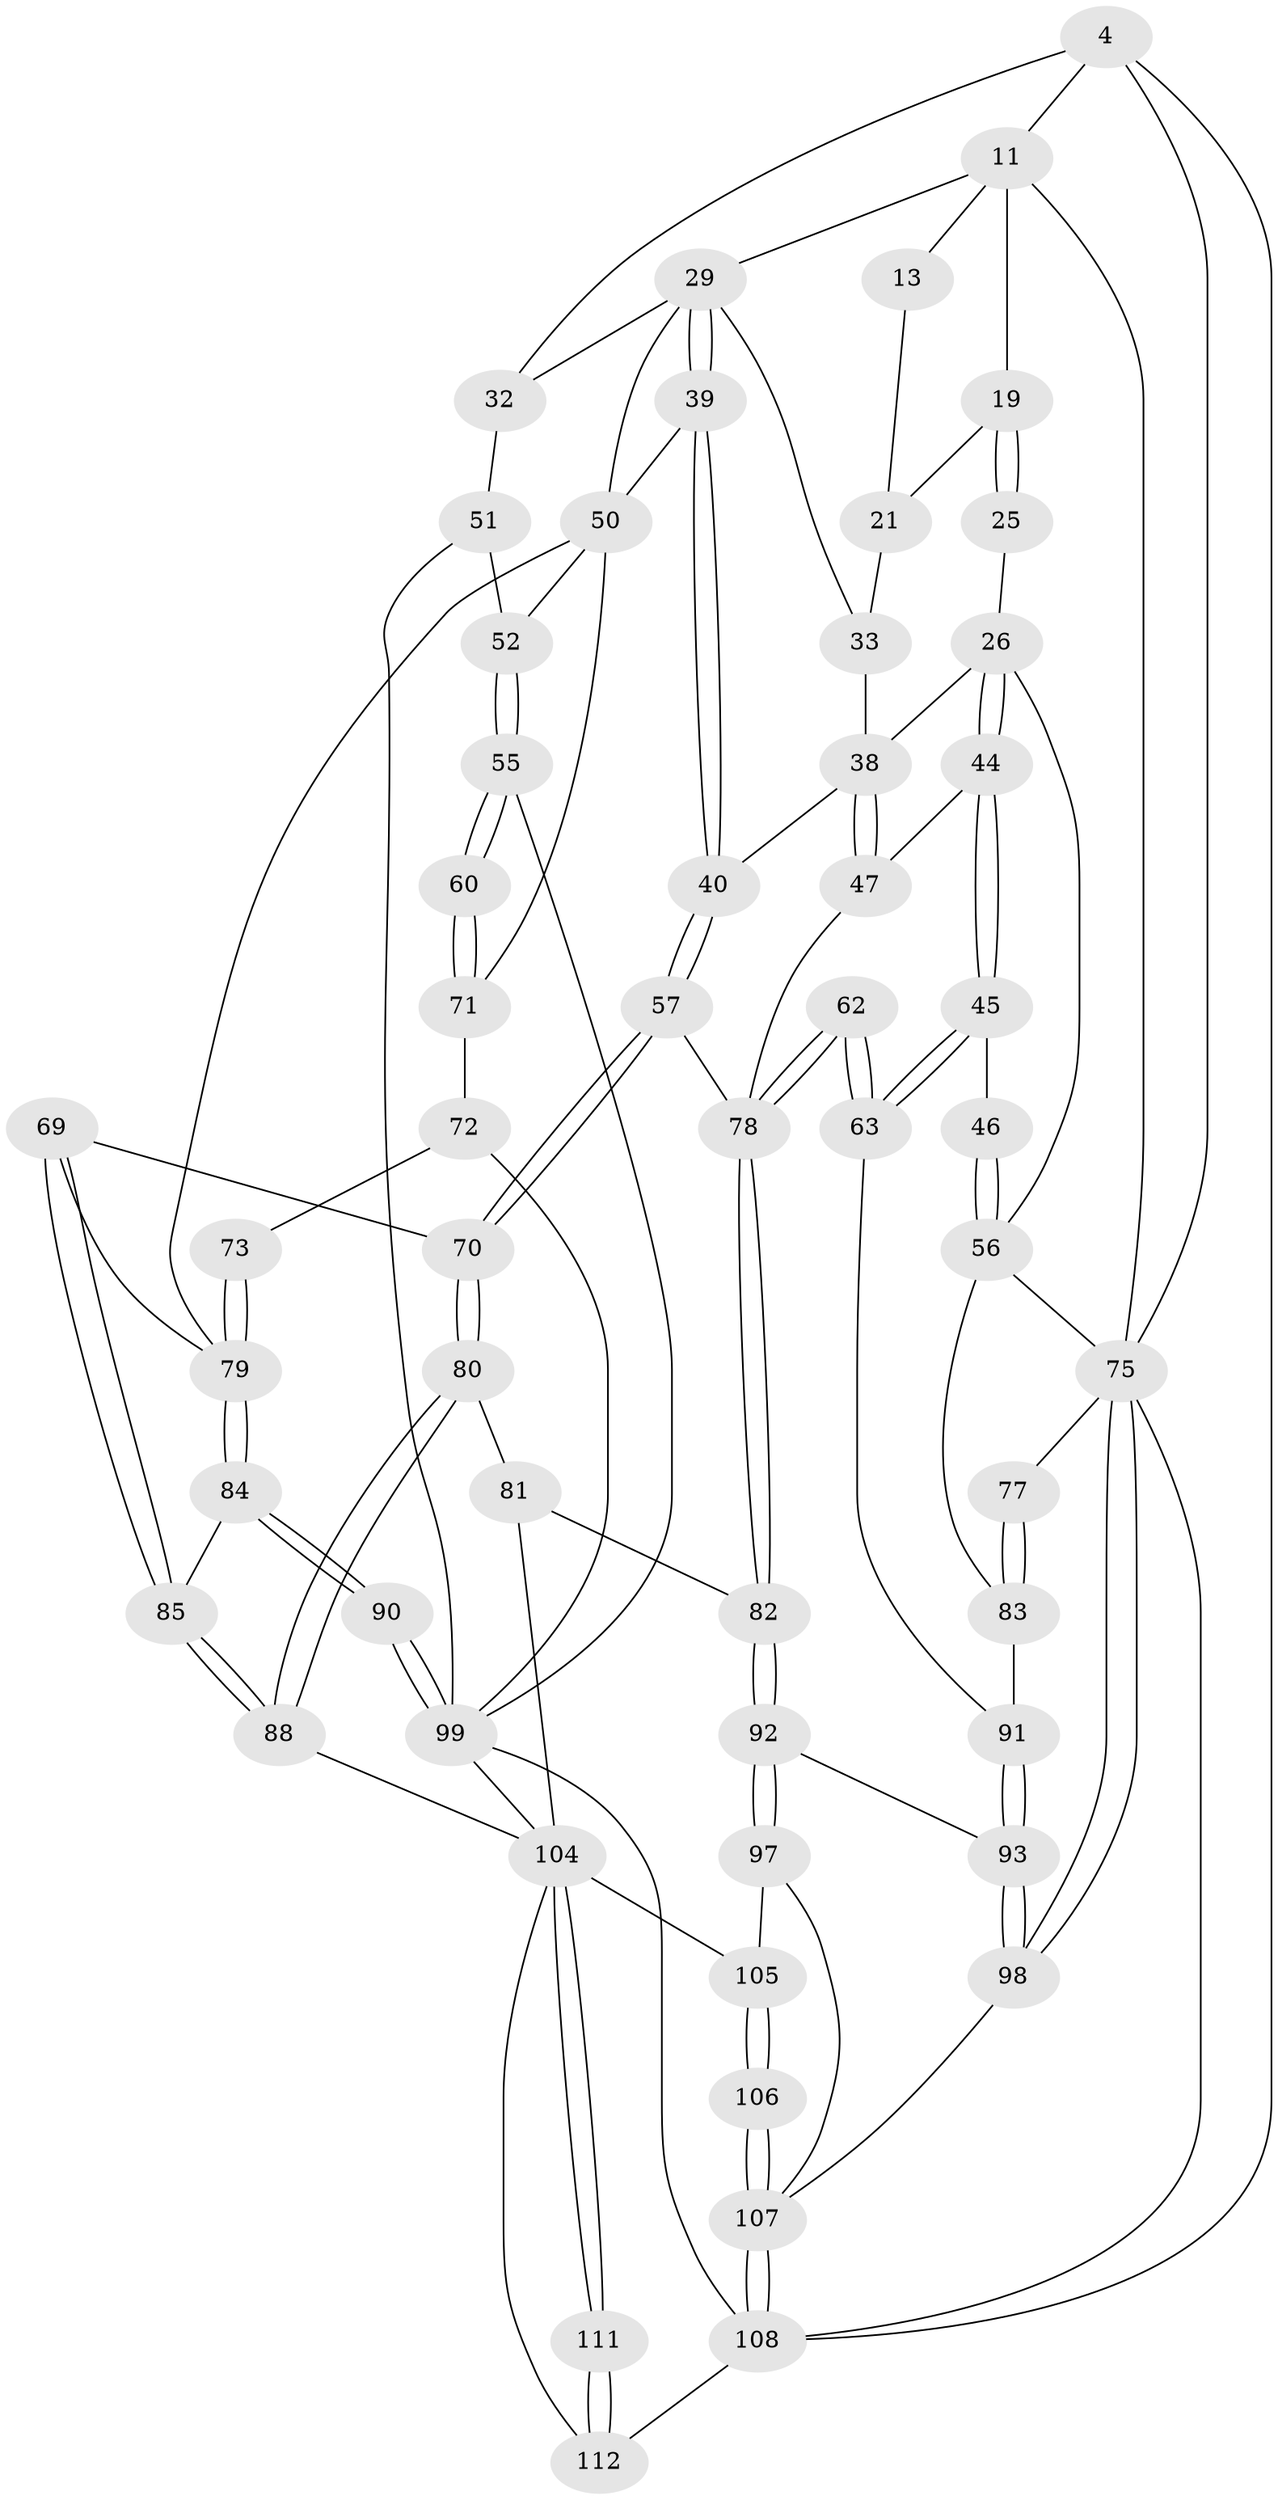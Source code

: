 // original degree distribution, {3: 0.017857142857142856, 5: 0.5535714285714286, 6: 0.20535714285714285, 4: 0.22321428571428573}
// Generated by graph-tools (version 1.1) at 2025/02/03/09/25 05:02:23]
// undirected, 56 vertices, 126 edges
graph export_dot {
graph [start="1"]
  node [color=gray90,style=filled];
  4 [pos="+0+0",super="+3"];
  11 [pos="+0.8270070190888643+0.11319121552146474",super="+2+6+8"];
  13 [pos="+0.5205391067442463+0.11447073162050586",super="+12"];
  19 [pos="+0.46335041246536857+0.19190074596409123",super="+14"];
  21 [pos="+0.5195713885905278+0.26183275427897035",super="+18+20"];
  25 [pos="+0.43448310375335397+0.23136175021853006",super="+15"];
  26 [pos="+0.23848324373632787+0.287115582941306",super="+16+24"];
  29 [pos="+0.7176354451855536+0.3106197130359533",super="+28"];
  32 [pos="+0.9264948810896934+0.2509894330659358",super="+31"];
  33 [pos="+0.6308845256154578+0.3116272764274646",super="+22+30"];
  38 [pos="+0.45201162164403+0.4222606400731267",super="+23+37"];
  39 [pos="+0.6350756576123802+0.49457273760427084"];
  40 [pos="+0.565906504480605+0.49990754933204273"];
  44 [pos="+0.26065550189578374+0.3726305504332322"];
  45 [pos="+0.22600129190704438+0.5059708636362026"];
  46 [pos="+0.09918591780746099+0.4379062599591551"];
  47 [pos="+0.38089315547701413+0.48317606029131505"];
  50 [pos="+0.6701516073651446+0.520252032986129",super="+49+36"];
  51 [pos="+1+0.3872441203881061",super="+34"];
  52 [pos="+0.90750557943843+0.48971244975356626",super="+35"];
  55 [pos="+0.9730979144618043+0.6190862190319449"];
  56 [pos="+0.07356577498922082+0.5727426679899789",super="+42+41"];
  57 [pos="+0.5387272325728548+0.582022657215613"];
  60 [pos="+0.9440536802549642+0.6115441530249278"];
  62 [pos="+0.31226469054842554+0.5923801583811789"];
  63 [pos="+0.2758321452788918+0.5872617474565911"];
  69 [pos="+0.6415047934719639+0.6282073964762356"];
  70 [pos="+0.5407066699528573+0.5968717208587982"];
  71 [pos="+0.7733331056016965+0.6138707003750965",super="+61"];
  72 [pos="+0.7671279155053217+0.6296902136727122"];
  73 [pos="+0.748887226223098+0.6457715101948861"];
  75 [pos="+0+1",super="+74+10"];
  77 [pos="+0+0.6984367373419826"];
  78 [pos="+0.31708891363969394+0.5984820600904416",super="+58+59"];
  79 [pos="+0.740012599532069+0.6648070768610932",super="+68+67"];
  80 [pos="+0.52359087610191+0.6755652199530657"];
  81 [pos="+0.37740370188810635+0.6891618854833119"];
  82 [pos="+0.36033012956956917+0.6827853014072931"];
  83 [pos="+0.07620302061284562+0.7122048667632278",super="+66"];
  84 [pos="+0.713742701393767+0.761679665150084"];
  85 [pos="+0.6489280589922674+0.7562879111895808"];
  88 [pos="+0.5953113418634076+0.7690763383139093"];
  90 [pos="+0.7920965945453892+0.8184437813300871"];
  91 [pos="+0.16500571287746693+0.7338829038485384",super="+64"];
  92 [pos="+0.30500637107255596+0.7898225312974989"];
  93 [pos="+0.2006815973299078+0.8158586139569818"];
  97 [pos="+0.3572454973060897+0.8663706165441168"];
  98 [pos="+0.18388603968257294+0.8503649620859154"];
  99 [pos="+0.7980274799055262+0.8515542826647046",super="+87+89"];
  104 [pos="+0.5474399101745683+0.9535446841281948",super="+101+95"];
  105 [pos="+0.42774378655898787+0.9266967375058173",super="+96"];
  106 [pos="+0.33687188213903696+0.9862230293118994"];
  107 [pos="+0.3165307126313944+1",super="+103+102"];
  108 [pos="+0.3176081458258069+1",super="+86"];
  111 [pos="+0.5504972585511874+0.9736311378199501"];
  112 [pos="+0.5049036683779894+1",super="+109+110"];
  4 -- 11 [weight=2];
  4 -- 32;
  4 -- 108 [weight=2];
  4 -- 75;
  11 -- 13 [weight=2];
  11 -- 75;
  11 -- 19;
  11 -- 29;
  13 -- 21 [weight=2];
  19 -- 25 [weight=2];
  19 -- 25;
  19 -- 21;
  21 -- 33 [weight=2];
  25 -- 26 [weight=2];
  26 -- 44;
  26 -- 44;
  26 -- 56;
  26 -- 38;
  29 -- 39;
  29 -- 39;
  29 -- 33;
  29 -- 32;
  29 -- 50;
  32 -- 51 [weight=2];
  33 -- 38 [weight=2];
  38 -- 47;
  38 -- 47;
  38 -- 40;
  39 -- 40;
  39 -- 40;
  39 -- 50;
  40 -- 57;
  40 -- 57;
  44 -- 45;
  44 -- 45;
  44 -- 47;
  45 -- 46;
  45 -- 63;
  45 -- 63;
  46 -- 56 [weight=2];
  46 -- 56;
  47 -- 78;
  50 -- 79;
  50 -- 52 [weight=2];
  50 -- 71;
  51 -- 99;
  51 -- 52;
  52 -- 55;
  52 -- 55;
  55 -- 60;
  55 -- 60;
  55 -- 99;
  56 -- 83;
  56 -- 75 [weight=2];
  57 -- 70;
  57 -- 70;
  57 -- 78;
  60 -- 71 [weight=2];
  60 -- 71;
  62 -- 63;
  62 -- 63;
  62 -- 78 [weight=2];
  62 -- 78;
  63 -- 91;
  69 -- 70;
  69 -- 85;
  69 -- 85;
  69 -- 79;
  70 -- 80;
  70 -- 80;
  71 -- 72;
  72 -- 73;
  72 -- 99;
  73 -- 79 [weight=2];
  73 -- 79;
  75 -- 98;
  75 -- 98;
  75 -- 108;
  75 -- 77;
  77 -- 83 [weight=2];
  77 -- 83;
  78 -- 82;
  78 -- 82;
  79 -- 84;
  79 -- 84;
  80 -- 81;
  80 -- 88;
  80 -- 88;
  81 -- 82;
  81 -- 104;
  82 -- 92;
  82 -- 92;
  83 -- 91 [weight=2];
  84 -- 85;
  84 -- 90;
  84 -- 90;
  85 -- 88;
  85 -- 88;
  88 -- 104;
  90 -- 99 [weight=2];
  90 -- 99;
  91 -- 93;
  91 -- 93;
  92 -- 93;
  92 -- 97;
  92 -- 97;
  93 -- 98;
  93 -- 98;
  97 -- 107;
  97 -- 105;
  98 -- 107;
  99 -- 108;
  99 -- 104;
  104 -- 105 [weight=2];
  104 -- 111;
  104 -- 111;
  104 -- 112;
  105 -- 106;
  105 -- 106;
  106 -- 107 [weight=2];
  106 -- 107;
  107 -- 108;
  107 -- 108;
  108 -- 112 [weight=2];
  111 -- 112 [weight=2];
  111 -- 112;
}
